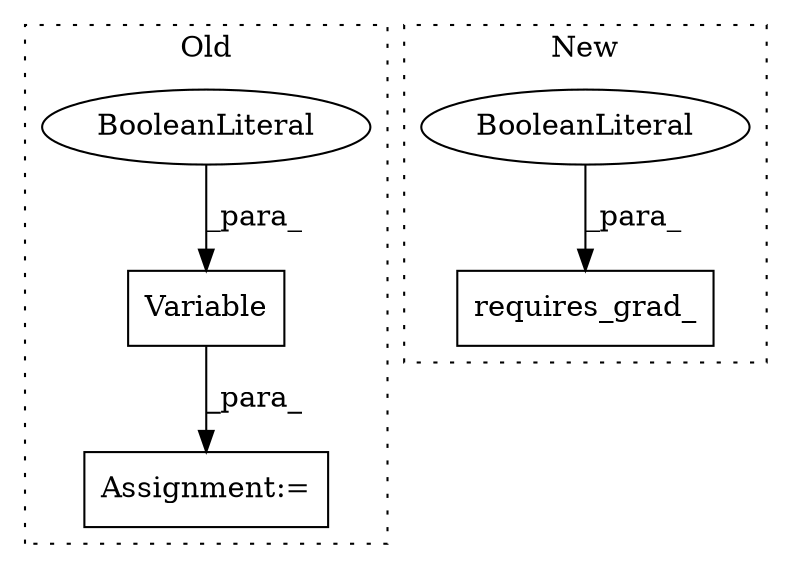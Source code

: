 digraph G {
subgraph cluster0 {
1 [label="Variable" a="32" s="3476,3502" l="9,1" shape="box"];
3 [label="BooleanLiteral" a="9" s="3498" l="4" shape="ellipse"];
5 [label="Assignment:=" a="7" s="3466" l="1" shape="box"];
label = "Old";
style="dotted";
}
subgraph cluster1 {
2 [label="requires_grad_" a="32" s="3502,3521" l="15,1" shape="box"];
4 [label="BooleanLiteral" a="9" s="3517" l="4" shape="ellipse"];
label = "New";
style="dotted";
}
1 -> 5 [label="_para_"];
3 -> 1 [label="_para_"];
4 -> 2 [label="_para_"];
}